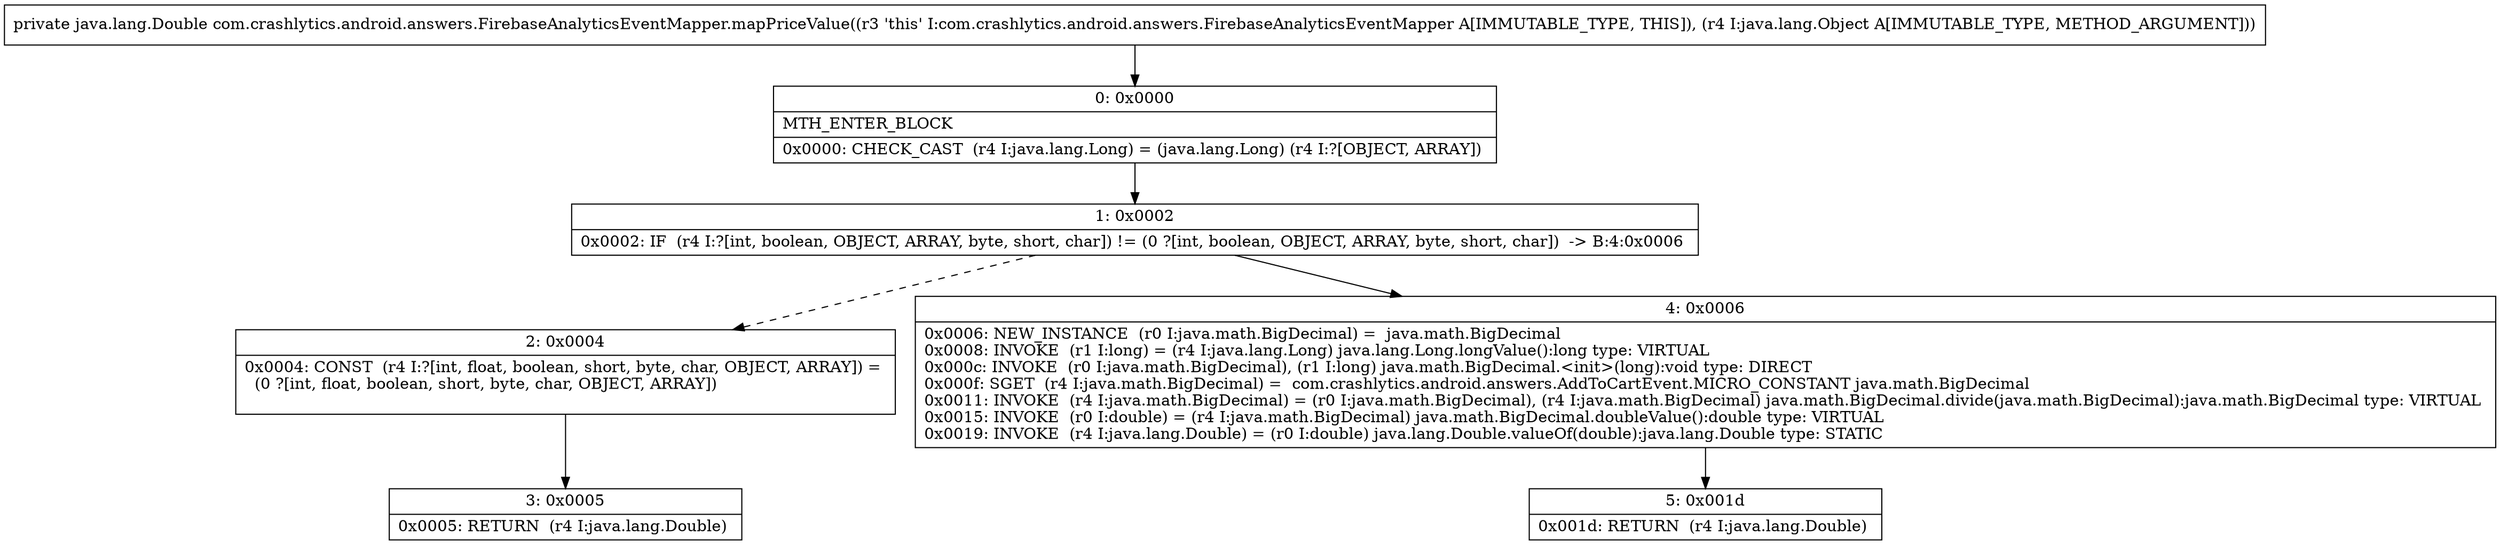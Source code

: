 digraph "CFG forcom.crashlytics.android.answers.FirebaseAnalyticsEventMapper.mapPriceValue(Ljava\/lang\/Object;)Ljava\/lang\/Double;" {
Node_0 [shape=record,label="{0\:\ 0x0000|MTH_ENTER_BLOCK\l|0x0000: CHECK_CAST  (r4 I:java.lang.Long) = (java.lang.Long) (r4 I:?[OBJECT, ARRAY]) \l}"];
Node_1 [shape=record,label="{1\:\ 0x0002|0x0002: IF  (r4 I:?[int, boolean, OBJECT, ARRAY, byte, short, char]) != (0 ?[int, boolean, OBJECT, ARRAY, byte, short, char])  \-\> B:4:0x0006 \l}"];
Node_2 [shape=record,label="{2\:\ 0x0004|0x0004: CONST  (r4 I:?[int, float, boolean, short, byte, char, OBJECT, ARRAY]) = \l  (0 ?[int, float, boolean, short, byte, char, OBJECT, ARRAY])\l \l}"];
Node_3 [shape=record,label="{3\:\ 0x0005|0x0005: RETURN  (r4 I:java.lang.Double) \l}"];
Node_4 [shape=record,label="{4\:\ 0x0006|0x0006: NEW_INSTANCE  (r0 I:java.math.BigDecimal) =  java.math.BigDecimal \l0x0008: INVOKE  (r1 I:long) = (r4 I:java.lang.Long) java.lang.Long.longValue():long type: VIRTUAL \l0x000c: INVOKE  (r0 I:java.math.BigDecimal), (r1 I:long) java.math.BigDecimal.\<init\>(long):void type: DIRECT \l0x000f: SGET  (r4 I:java.math.BigDecimal) =  com.crashlytics.android.answers.AddToCartEvent.MICRO_CONSTANT java.math.BigDecimal \l0x0011: INVOKE  (r4 I:java.math.BigDecimal) = (r0 I:java.math.BigDecimal), (r4 I:java.math.BigDecimal) java.math.BigDecimal.divide(java.math.BigDecimal):java.math.BigDecimal type: VIRTUAL \l0x0015: INVOKE  (r0 I:double) = (r4 I:java.math.BigDecimal) java.math.BigDecimal.doubleValue():double type: VIRTUAL \l0x0019: INVOKE  (r4 I:java.lang.Double) = (r0 I:double) java.lang.Double.valueOf(double):java.lang.Double type: STATIC \l}"];
Node_5 [shape=record,label="{5\:\ 0x001d|0x001d: RETURN  (r4 I:java.lang.Double) \l}"];
MethodNode[shape=record,label="{private java.lang.Double com.crashlytics.android.answers.FirebaseAnalyticsEventMapper.mapPriceValue((r3 'this' I:com.crashlytics.android.answers.FirebaseAnalyticsEventMapper A[IMMUTABLE_TYPE, THIS]), (r4 I:java.lang.Object A[IMMUTABLE_TYPE, METHOD_ARGUMENT])) }"];
MethodNode -> Node_0;
Node_0 -> Node_1;
Node_1 -> Node_2[style=dashed];
Node_1 -> Node_4;
Node_2 -> Node_3;
Node_4 -> Node_5;
}

